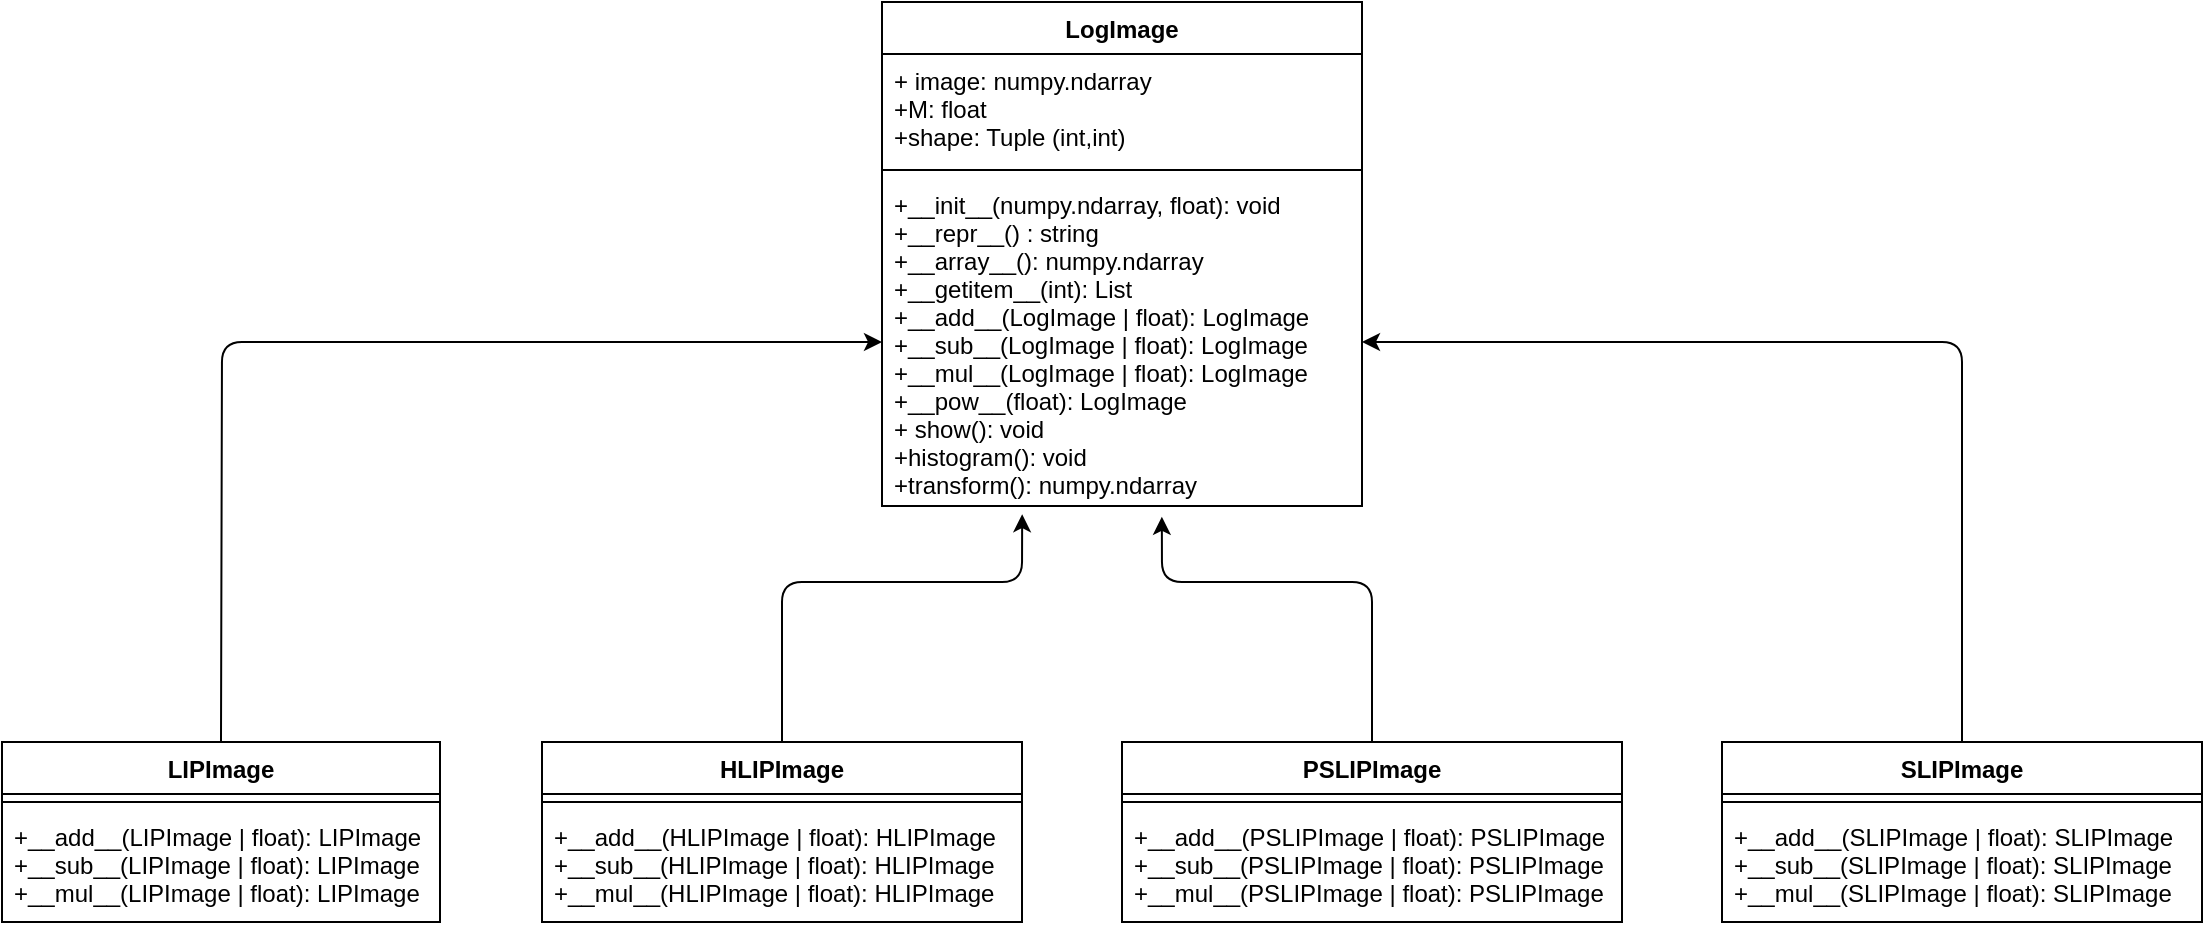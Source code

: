 <mxfile>
    <diagram id="KZBisSsIfrFSzwKY2y_s" name="Page-1">
        <mxGraphModel dx="748" dy="459" grid="1" gridSize="10" guides="1" tooltips="1" connect="1" arrows="1" fold="1" page="1" pageScale="1" pageWidth="827" pageHeight="1169" math="0" shadow="0">
            <root>
                <mxCell id="0"/>
                <mxCell id="1" parent="0"/>
                <mxCell id="19" value="LogImage" style="swimlane;fontStyle=1;align=center;verticalAlign=top;childLayout=stackLayout;horizontal=1;startSize=26;horizontalStack=0;resizeParent=1;resizeParentMax=0;resizeLast=0;collapsible=1;marginBottom=0;" parent="1" vertex="1">
                    <mxGeometry x="450" y="30" width="240" height="252" as="geometry"/>
                </mxCell>
                <mxCell id="20" value="+ image: numpy.ndarray&#10;+M: float&#10;+shape: Tuple (int,int)" style="text;strokeColor=none;fillColor=none;align=left;verticalAlign=top;spacingLeft=4;spacingRight=4;overflow=hidden;rotatable=0;points=[[0,0.5],[1,0.5]];portConstraint=eastwest;" parent="19" vertex="1">
                    <mxGeometry y="26" width="240" height="54" as="geometry"/>
                </mxCell>
                <mxCell id="21" value="" style="line;strokeWidth=1;fillColor=none;align=left;verticalAlign=middle;spacingTop=-1;spacingLeft=3;spacingRight=3;rotatable=0;labelPosition=right;points=[];portConstraint=eastwest;" parent="19" vertex="1">
                    <mxGeometry y="80" width="240" height="8" as="geometry"/>
                </mxCell>
                <mxCell id="22" value="+__init__(numpy.ndarray, float): void&#10;+__repr__() : string&#10;+__array__(): numpy.ndarray&#10;+__getitem__(int): List&#10;+__add__(LogImage | float): LogImage&#10;+__sub__(LogImage | float): LogImage&#10;+__mul__(LogImage | float): LogImage&#10;+__pow__(float): LogImage&#10;+ show(): void&#10;+histogram(): void&#10;+transform(): numpy.ndarray&#10;" style="text;strokeColor=none;fillColor=none;align=left;verticalAlign=top;spacingLeft=4;spacingRight=4;overflow=hidden;rotatable=0;points=[[0,0.5],[1,0.5]];portConstraint=eastwest;" parent="19" vertex="1">
                    <mxGeometry y="88" width="240" height="164" as="geometry"/>
                </mxCell>
                <mxCell id="74" style="edgeStyle=none;html=1;exitX=0.5;exitY=0;exitDx=0;exitDy=0;entryX=0;entryY=0.5;entryDx=0;entryDy=0;" parent="1" source="69" target="22" edge="1">
                    <mxGeometry relative="1" as="geometry">
                        <Array as="points">
                            <mxPoint x="120" y="200"/>
                        </Array>
                        <mxPoint x="440" y="240" as="targetPoint"/>
                    </mxGeometry>
                </mxCell>
                <mxCell id="69" value="LIPImage" style="swimlane;fontStyle=1;align=center;verticalAlign=top;childLayout=stackLayout;horizontal=1;startSize=26;horizontalStack=0;resizeParent=1;resizeParentMax=0;resizeLast=0;collapsible=1;marginBottom=0;" parent="1" vertex="1">
                    <mxGeometry x="10" y="400" width="219" height="90" as="geometry"/>
                </mxCell>
                <mxCell id="71" value="" style="line;strokeWidth=1;fillColor=none;align=left;verticalAlign=middle;spacingTop=-1;spacingLeft=3;spacingRight=3;rotatable=0;labelPosition=right;points=[];portConstraint=eastwest;" parent="69" vertex="1">
                    <mxGeometry y="26" width="219" height="8" as="geometry"/>
                </mxCell>
                <mxCell id="72" value="+__add__(LIPImage | float): LIPImage&#10;+__sub__(LIPImage | float): LIPImage&#10;+__mul__(LIPImage | float): LIPImage" style="text;strokeColor=none;fillColor=none;align=left;verticalAlign=top;spacingLeft=4;spacingRight=4;overflow=hidden;rotatable=0;points=[[0,0.5],[1,0.5]];portConstraint=eastwest;" parent="69" vertex="1">
                    <mxGeometry y="34" width="219" height="56" as="geometry"/>
                </mxCell>
                <mxCell id="85" style="edgeStyle=none;html=1;exitX=0.5;exitY=0;exitDx=0;exitDy=0;entryX=0.292;entryY=1.025;entryDx=0;entryDy=0;entryPerimeter=0;" parent="1" source="75" target="22" edge="1">
                    <mxGeometry relative="1" as="geometry">
                        <Array as="points">
                            <mxPoint x="400" y="320"/>
                            <mxPoint x="520" y="320"/>
                        </Array>
                    </mxGeometry>
                </mxCell>
                <mxCell id="75" value="HLIPImage" style="swimlane;fontStyle=1;align=center;verticalAlign=top;childLayout=stackLayout;horizontal=1;startSize=26;horizontalStack=0;resizeParent=1;resizeParentMax=0;resizeLast=0;collapsible=1;marginBottom=0;" parent="1" vertex="1">
                    <mxGeometry x="280" y="400" width="240" height="90" as="geometry"/>
                </mxCell>
                <mxCell id="76" value="" style="line;strokeWidth=1;fillColor=none;align=left;verticalAlign=middle;spacingTop=-1;spacingLeft=3;spacingRight=3;rotatable=0;labelPosition=right;points=[];portConstraint=eastwest;" parent="75" vertex="1">
                    <mxGeometry y="26" width="240" height="8" as="geometry"/>
                </mxCell>
                <mxCell id="77" value="+__add__(HLIPImage | float): HLIPImage&#10;+__sub__(HLIPImage | float): HLIPImage&#10;+__mul__(HLIPImage | float): HLIPImage" style="text;strokeColor=none;fillColor=none;align=left;verticalAlign=top;spacingLeft=4;spacingRight=4;overflow=hidden;rotatable=0;points=[[0,0.5],[1,0.5]];portConstraint=eastwest;" parent="75" vertex="1">
                    <mxGeometry y="34" width="240" height="56" as="geometry"/>
                </mxCell>
                <mxCell id="87" style="edgeStyle=none;html=1;exitX=0.5;exitY=0;exitDx=0;exitDy=0;entryX=0.583;entryY=1.033;entryDx=0;entryDy=0;entryPerimeter=0;" parent="1" source="78" target="22" edge="1">
                    <mxGeometry relative="1" as="geometry">
                        <Array as="points">
                            <mxPoint x="695" y="320"/>
                            <mxPoint x="590" y="320"/>
                        </Array>
                    </mxGeometry>
                </mxCell>
                <mxCell id="78" value="PSLIPImage" style="swimlane;fontStyle=1;align=center;verticalAlign=top;childLayout=stackLayout;horizontal=1;startSize=26;horizontalStack=0;resizeParent=1;resizeParentMax=0;resizeLast=0;collapsible=1;marginBottom=0;" parent="1" vertex="1">
                    <mxGeometry x="570" y="400" width="250" height="90" as="geometry"/>
                </mxCell>
                <mxCell id="79" value="" style="line;strokeWidth=1;fillColor=none;align=left;verticalAlign=middle;spacingTop=-1;spacingLeft=3;spacingRight=3;rotatable=0;labelPosition=right;points=[];portConstraint=eastwest;" parent="78" vertex="1">
                    <mxGeometry y="26" width="250" height="8" as="geometry"/>
                </mxCell>
                <mxCell id="80" value="+__add__(PSLIPImage | float): PSLIPImage&#10;+__sub__(PSLIPImage | float): PSLIPImage&#10;+__mul__(PSLIPImage | float): PSLIPImage" style="text;strokeColor=none;fillColor=none;align=left;verticalAlign=top;spacingLeft=4;spacingRight=4;overflow=hidden;rotatable=0;points=[[0,0.5],[1,0.5]];portConstraint=eastwest;" parent="78" vertex="1">
                    <mxGeometry y="34" width="250" height="56" as="geometry"/>
                </mxCell>
                <mxCell id="88" style="edgeStyle=none;html=1;exitX=0.5;exitY=0;exitDx=0;exitDy=0;entryX=1;entryY=0.5;entryDx=0;entryDy=0;" parent="1" source="81" target="22" edge="1">
                    <mxGeometry relative="1" as="geometry">
                        <Array as="points">
                            <mxPoint x="990" y="200"/>
                        </Array>
                    </mxGeometry>
                </mxCell>
                <mxCell id="81" value="SLIPImage" style="swimlane;fontStyle=1;align=center;verticalAlign=top;childLayout=stackLayout;horizontal=1;startSize=26;horizontalStack=0;resizeParent=1;resizeParentMax=0;resizeLast=0;collapsible=1;marginBottom=0;" parent="1" vertex="1">
                    <mxGeometry x="870" y="400" width="240" height="90" as="geometry"/>
                </mxCell>
                <mxCell id="82" value="" style="line;strokeWidth=1;fillColor=none;align=left;verticalAlign=middle;spacingTop=-1;spacingLeft=3;spacingRight=3;rotatable=0;labelPosition=right;points=[];portConstraint=eastwest;" parent="81" vertex="1">
                    <mxGeometry y="26" width="240" height="8" as="geometry"/>
                </mxCell>
                <mxCell id="83" value="+__add__(SLIPImage | float): SLIPImage&#10;+__sub__(SLIPImage | float): SLIPImage&#10;+__mul__(SLIPImage | float): SLIPImage" style="text;strokeColor=none;fillColor=none;align=left;verticalAlign=top;spacingLeft=4;spacingRight=4;overflow=hidden;rotatable=0;points=[[0,0.5],[1,0.5]];portConstraint=eastwest;" parent="81" vertex="1">
                    <mxGeometry y="34" width="240" height="56" as="geometry"/>
                </mxCell>
            </root>
        </mxGraphModel>
    </diagram>
</mxfile>
